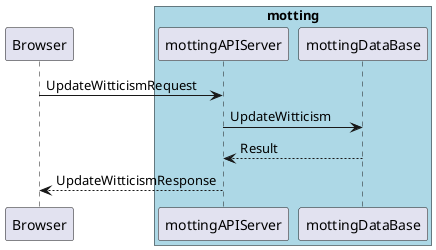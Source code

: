 @startuml update_witticism
participant Browser as browser
box "motting" #LightBlue
participant mottingAPIServer as api
participant mottingDataBase as apidb
end box

browser -> api: UpdateWitticismRequest
api -> apidb:  UpdateWitticism
apidb --> api: Result
api --> browser:  UpdateWitticismResponse
@enduml
